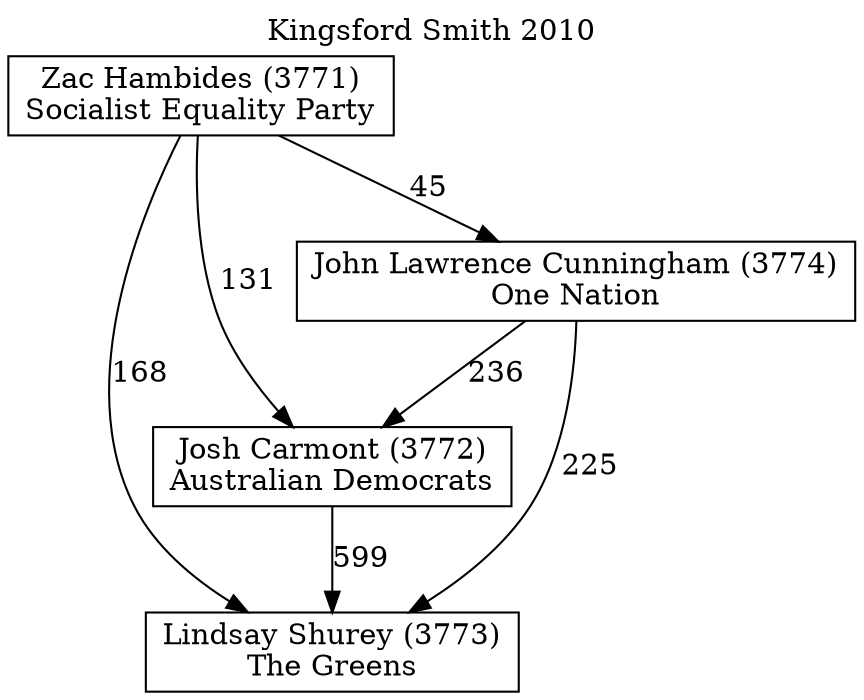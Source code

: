 // House preference flow
digraph "Lindsay Shurey (3773)_Kingsford Smith_2010" {
	graph [label="Kingsford Smith 2010" labelloc=t mclimit=10]
	node [shape=box]
	"Lindsay Shurey (3773)" [label="Lindsay Shurey (3773)
The Greens"]
	"Josh Carmont (3772)" [label="Josh Carmont (3772)
Australian Democrats"]
	"John Lawrence Cunningham (3774)" [label="John Lawrence Cunningham (3774)
One Nation"]
	"Zac Hambides (3771)" [label="Zac Hambides (3771)
Socialist Equality Party"]
	"Lindsay Shurey (3773)" [label="Lindsay Shurey (3773)
The Greens"]
	"John Lawrence Cunningham (3774)" [label="John Lawrence Cunningham (3774)
One Nation"]
	"Zac Hambides (3771)" [label="Zac Hambides (3771)
Socialist Equality Party"]
	"Lindsay Shurey (3773)" [label="Lindsay Shurey (3773)
The Greens"]
	"Zac Hambides (3771)" [label="Zac Hambides (3771)
Socialist Equality Party"]
	"Zac Hambides (3771)" [label="Zac Hambides (3771)
Socialist Equality Party"]
	"John Lawrence Cunningham (3774)" [label="John Lawrence Cunningham (3774)
One Nation"]
	"Zac Hambides (3771)" [label="Zac Hambides (3771)
Socialist Equality Party"]
	"Zac Hambides (3771)" [label="Zac Hambides (3771)
Socialist Equality Party"]
	"Josh Carmont (3772)" [label="Josh Carmont (3772)
Australian Democrats"]
	"John Lawrence Cunningham (3774)" [label="John Lawrence Cunningham (3774)
One Nation"]
	"Zac Hambides (3771)" [label="Zac Hambides (3771)
Socialist Equality Party"]
	"Josh Carmont (3772)" [label="Josh Carmont (3772)
Australian Democrats"]
	"Zac Hambides (3771)" [label="Zac Hambides (3771)
Socialist Equality Party"]
	"Zac Hambides (3771)" [label="Zac Hambides (3771)
Socialist Equality Party"]
	"John Lawrence Cunningham (3774)" [label="John Lawrence Cunningham (3774)
One Nation"]
	"Zac Hambides (3771)" [label="Zac Hambides (3771)
Socialist Equality Party"]
	"Zac Hambides (3771)" [label="Zac Hambides (3771)
Socialist Equality Party"]
	"Josh Carmont (3772)" -> "Lindsay Shurey (3773)" [label=599]
	"John Lawrence Cunningham (3774)" -> "Josh Carmont (3772)" [label=236]
	"Zac Hambides (3771)" -> "John Lawrence Cunningham (3774)" [label=45]
	"John Lawrence Cunningham (3774)" -> "Lindsay Shurey (3773)" [label=225]
	"Zac Hambides (3771)" -> "Lindsay Shurey (3773)" [label=168]
	"Zac Hambides (3771)" -> "Josh Carmont (3772)" [label=131]
}
